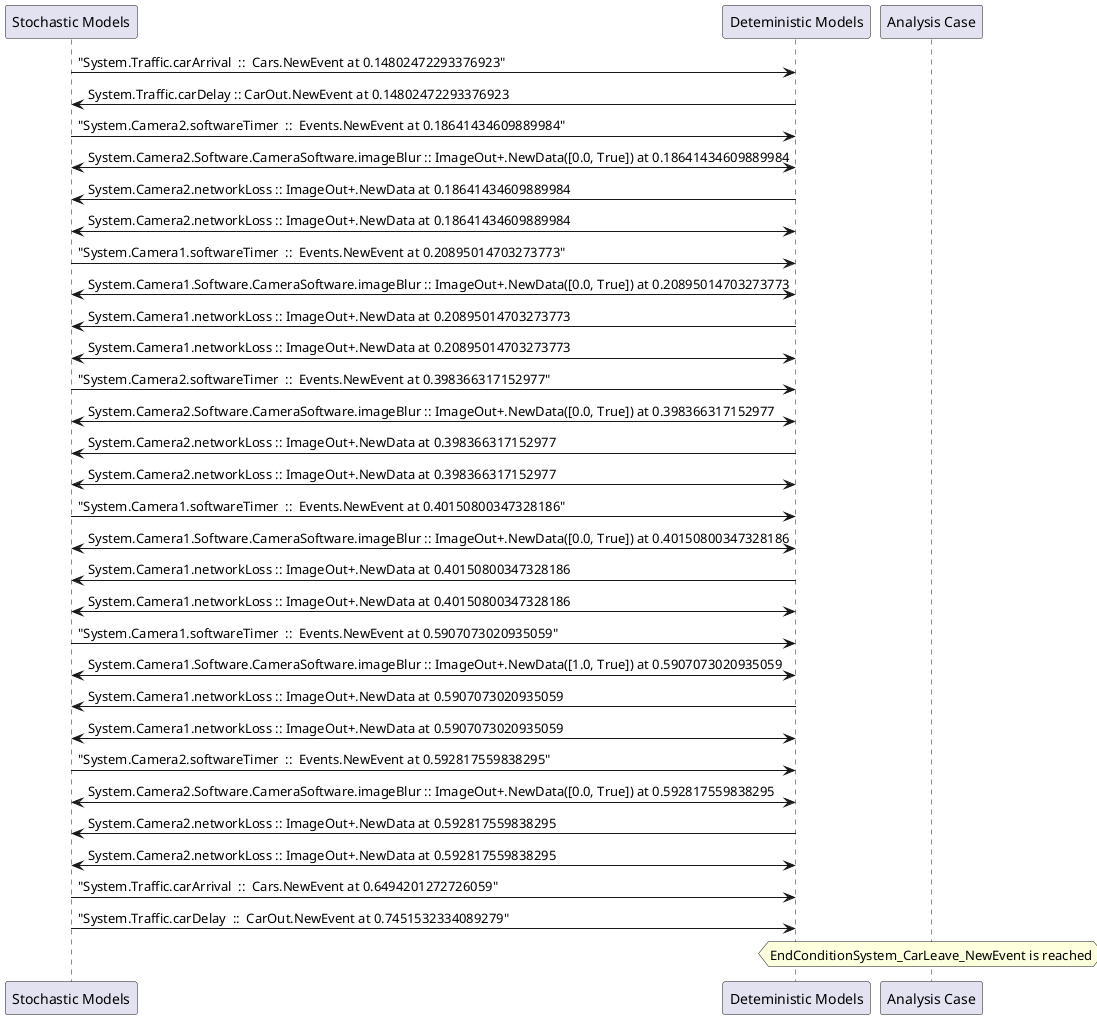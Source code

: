 
	@startuml
	participant "Stochastic Models" as stochmodel
	participant "Deteministic Models" as detmodel
	participant "Analysis Case" as analysis
	{41826_stop} stochmodel -> detmodel : "System.Traffic.carArrival  ::  Cars.NewEvent at 0.14802472293376923"
{41833_start} detmodel -> stochmodel : System.Traffic.carDelay :: CarOut.NewEvent at 0.14802472293376923
{41810_stop} stochmodel -> detmodel : "System.Camera2.softwareTimer  ::  Events.NewEvent at 0.18641434609889984"
detmodel <-> stochmodel : System.Camera2.Software.CameraSoftware.imageBlur :: ImageOut+.NewData([0.0, True]) at 0.18641434609889984
detmodel -> stochmodel : System.Camera2.networkLoss :: ImageOut+.NewData at 0.18641434609889984
detmodel <-> stochmodel : System.Camera2.networkLoss :: ImageOut+.NewData at 0.18641434609889984
{41795_stop} stochmodel -> detmodel : "System.Camera1.softwareTimer  ::  Events.NewEvent at 0.20895014703273773"
detmodel <-> stochmodel : System.Camera1.Software.CameraSoftware.imageBlur :: ImageOut+.NewData([0.0, True]) at 0.20895014703273773
detmodel -> stochmodel : System.Camera1.networkLoss :: ImageOut+.NewData at 0.20895014703273773
detmodel <-> stochmodel : System.Camera1.networkLoss :: ImageOut+.NewData at 0.20895014703273773
{41811_stop} stochmodel -> detmodel : "System.Camera2.softwareTimer  ::  Events.NewEvent at 0.398366317152977"
detmodel <-> stochmodel : System.Camera2.Software.CameraSoftware.imageBlur :: ImageOut+.NewData([0.0, True]) at 0.398366317152977
detmodel -> stochmodel : System.Camera2.networkLoss :: ImageOut+.NewData at 0.398366317152977
detmodel <-> stochmodel : System.Camera2.networkLoss :: ImageOut+.NewData at 0.398366317152977
{41796_stop} stochmodel -> detmodel : "System.Camera1.softwareTimer  ::  Events.NewEvent at 0.40150800347328186"
detmodel <-> stochmodel : System.Camera1.Software.CameraSoftware.imageBlur :: ImageOut+.NewData([0.0, True]) at 0.40150800347328186
detmodel -> stochmodel : System.Camera1.networkLoss :: ImageOut+.NewData at 0.40150800347328186
detmodel <-> stochmodel : System.Camera1.networkLoss :: ImageOut+.NewData at 0.40150800347328186
{41797_stop} stochmodel -> detmodel : "System.Camera1.softwareTimer  ::  Events.NewEvent at 0.5907073020935059"
detmodel <-> stochmodel : System.Camera1.Software.CameraSoftware.imageBlur :: ImageOut+.NewData([1.0, True]) at 0.5907073020935059
detmodel -> stochmodel : System.Camera1.networkLoss :: ImageOut+.NewData at 0.5907073020935059
detmodel <-> stochmodel : System.Camera1.networkLoss :: ImageOut+.NewData at 0.5907073020935059
{41812_stop} stochmodel -> detmodel : "System.Camera2.softwareTimer  ::  Events.NewEvent at 0.592817559838295"
detmodel <-> stochmodel : System.Camera2.Software.CameraSoftware.imageBlur :: ImageOut+.NewData([0.0, True]) at 0.592817559838295
detmodel -> stochmodel : System.Camera2.networkLoss :: ImageOut+.NewData at 0.592817559838295
detmodel <-> stochmodel : System.Camera2.networkLoss :: ImageOut+.NewData at 0.592817559838295
{41827_stop} stochmodel -> detmodel : "System.Traffic.carArrival  ::  Cars.NewEvent at 0.6494201272726059"
{41833_stop} stochmodel -> detmodel : "System.Traffic.carDelay  ::  CarOut.NewEvent at 0.7451532334089279"
{41833_start} <-> {41833_stop} : delay
hnote over analysis 
EndConditionSystem_CarLeave_NewEvent is reached
endnote
@enduml